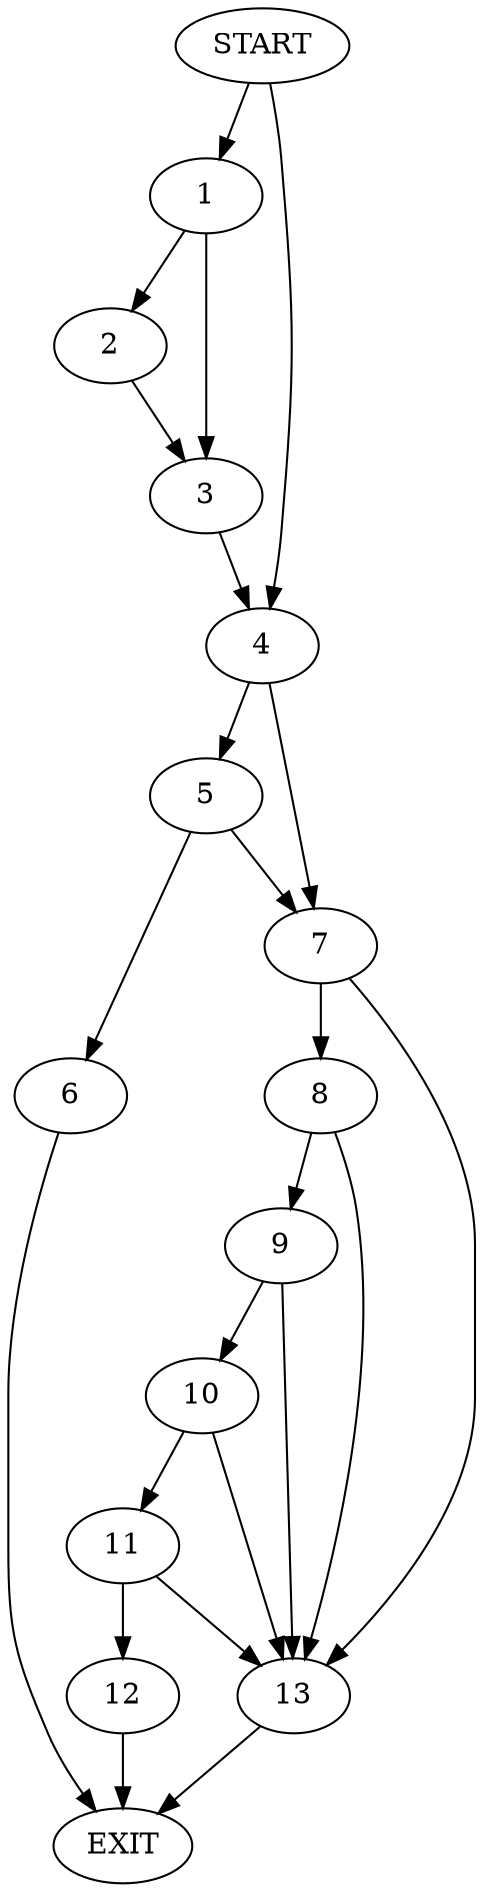 digraph { 
0 [label="START"];
1;
2;
3;
4;
5;
6;
7;
8;
9;
10;
11;
12;
13;
14[label="EXIT"];
0 -> 1;
0 -> 4;
1 -> 3;
1 -> 2;
2 -> 3;
3 -> 4;
4 -> 5;
4 -> 7;
5 -> 7;
5 -> 6;
6 -> 14;
7 -> 8;
7 -> 13;
8 -> 9;
8 -> 13;
9 -> 10;
9 -> 13;
10 -> 11;
10 -> 13;
11 -> 12;
11 -> 13;
12 -> 14;
13 -> 14;
}